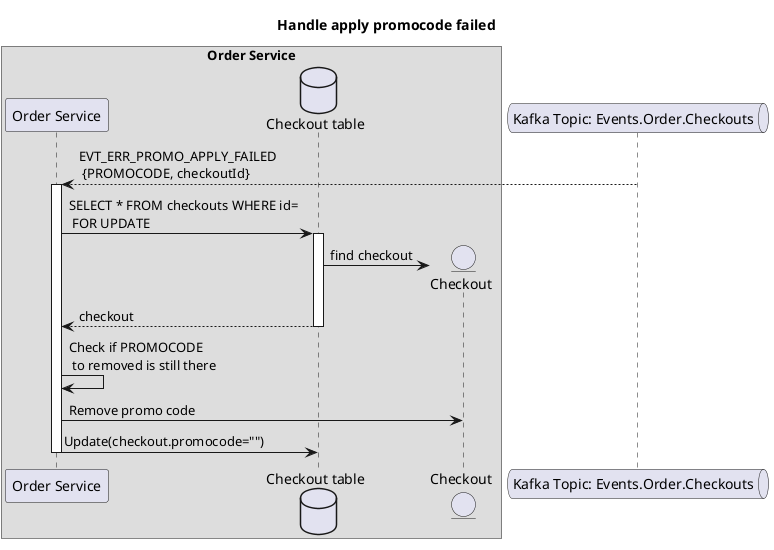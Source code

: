 @startuml Handle apply promocode failed
Title "Handle apply promocode failed"
box "Order Service"
    participant "Order Service" as order_service
    database "Checkout table" as checkout_db
    entity "Checkout" as checkout
end box
queue "Kafka Topic: Events.Order.Checkouts" as checkout_eq
checkout_eq --> order_service: EVT_ERR_PROMO_APPLY_FAILED \n {PROMOCODE, checkoutId}
activate order_service
order_service -> checkout_db: SELECT * FROM checkouts WHERE id= \n FOR UPDATE
activate checkout_db
    checkout_db -> checkout**: find checkout
    checkout_db --> order_service: checkout
deactivate checkout_db
order_service -> order_service: Check if PROMOCODE \n to removed is still there
order_service -> checkout: Remove promo code
order_service -> checkout_db: Update(checkout.promocode="")   
deactivate order_service
@enduml

